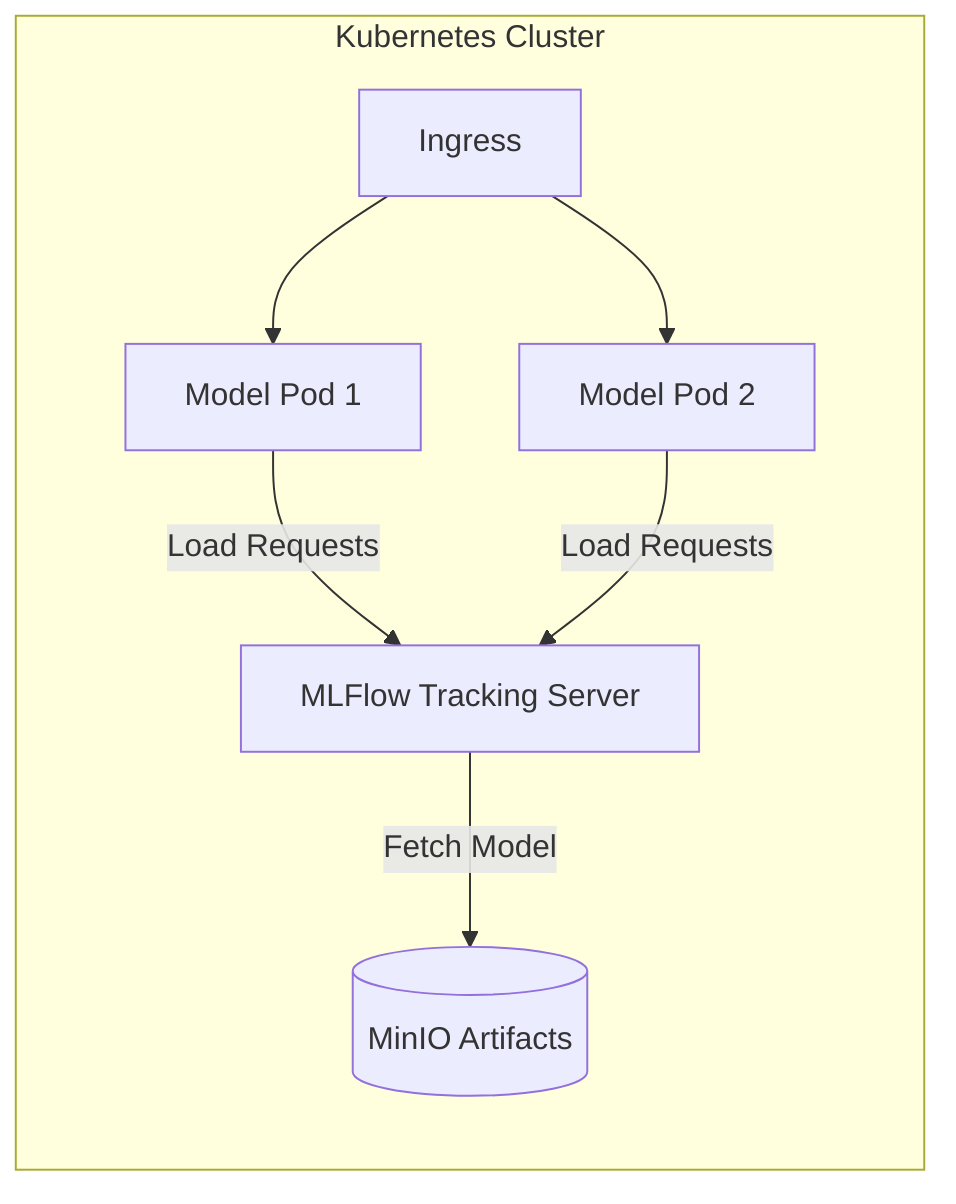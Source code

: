 graph LR
    subgraph Kubernetes Cluster
        A[Ingress] --> B[Model Pod 1]
        A --> C[Model Pod 2]
        B & C -->|Load Requests| D[MLFlow Tracking Server]
        D -->|Fetch Model| E[(MinIO Artifacts)]
    end